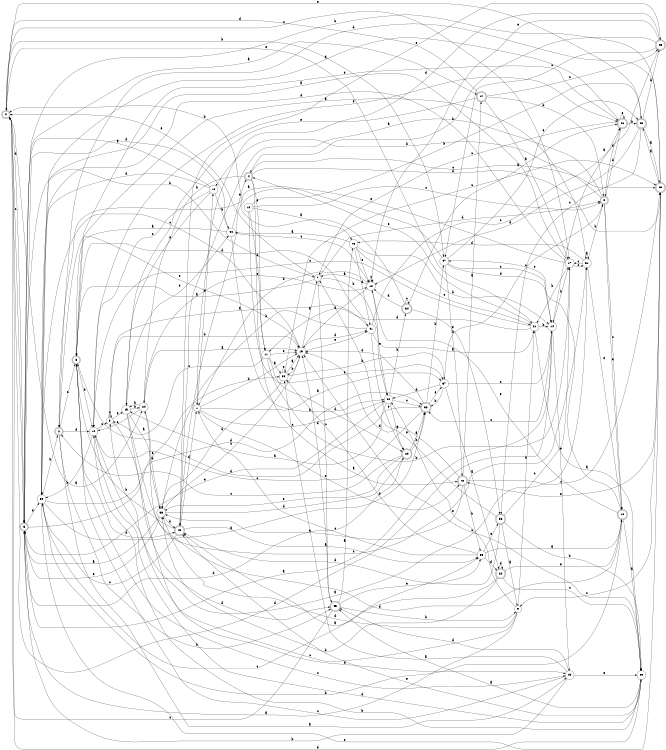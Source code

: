 digraph n39_2 {
__start0 [label="" shape="none"];

rankdir=LR;
size="8,5";

s0 [style="rounded,filled", color="black", fillcolor="white" shape="doublecircle", label="0"];
s1 [style="filled", color="black", fillcolor="white" shape="circle", label="1"];
s2 [style="rounded,filled", color="black", fillcolor="white" shape="doublecircle", label="2"];
s3 [style="filled", color="black", fillcolor="white" shape="circle", label="3"];
s4 [style="rounded,filled", color="black", fillcolor="white" shape="doublecircle", label="4"];
s5 [style="rounded,filled", color="black", fillcolor="white" shape="doublecircle", label="5"];
s6 [style="rounded,filled", color="black", fillcolor="white" shape="doublecircle", label="6"];
s7 [style="filled", color="black", fillcolor="white" shape="circle", label="7"];
s8 [style="rounded,filled", color="black", fillcolor="white" shape="doublecircle", label="8"];
s9 [style="filled", color="black", fillcolor="white" shape="circle", label="9"];
s10 [style="filled", color="black", fillcolor="white" shape="circle", label="10"];
s11 [style="filled", color="black", fillcolor="white" shape="circle", label="11"];
s12 [style="filled", color="black", fillcolor="white" shape="circle", label="12"];
s13 [style="filled", color="black", fillcolor="white" shape="circle", label="13"];
s14 [style="filled", color="black", fillcolor="white" shape="circle", label="14"];
s15 [style="filled", color="black", fillcolor="white" shape="circle", label="15"];
s16 [style="filled", color="black", fillcolor="white" shape="circle", label="16"];
s17 [style="filled", color="black", fillcolor="white" shape="circle", label="17"];
s18 [style="rounded,filled", color="black", fillcolor="white" shape="doublecircle", label="18"];
s19 [style="filled", color="black", fillcolor="white" shape="circle", label="19"];
s20 [style="rounded,filled", color="black", fillcolor="white" shape="doublecircle", label="20"];
s21 [style="filled", color="black", fillcolor="white" shape="circle", label="21"];
s22 [style="rounded,filled", color="black", fillcolor="white" shape="doublecircle", label="22"];
s23 [style="rounded,filled", color="black", fillcolor="white" shape="doublecircle", label="23"];
s24 [style="filled", color="black", fillcolor="white" shape="circle", label="24"];
s25 [style="rounded,filled", color="black", fillcolor="white" shape="doublecircle", label="25"];
s26 [style="rounded,filled", color="black", fillcolor="white" shape="doublecircle", label="26"];
s27 [style="rounded,filled", color="black", fillcolor="white" shape="doublecircle", label="27"];
s28 [style="rounded,filled", color="black", fillcolor="white" shape="doublecircle", label="28"];
s29 [style="filled", color="black", fillcolor="white" shape="circle", label="29"];
s30 [style="filled", color="black", fillcolor="white" shape="circle", label="30"];
s31 [style="filled", color="black", fillcolor="white" shape="circle", label="31"];
s32 [style="filled", color="black", fillcolor="white" shape="circle", label="32"];
s33 [style="filled", color="black", fillcolor="white" shape="circle", label="33"];
s34 [style="rounded,filled", color="black", fillcolor="white" shape="doublecircle", label="34"];
s35 [style="filled", color="black", fillcolor="white" shape="circle", label="35"];
s36 [style="rounded,filled", color="black", fillcolor="white" shape="doublecircle", label="36"];
s37 [style="filled", color="black", fillcolor="white" shape="circle", label="37"];
s38 [style="rounded,filled", color="black", fillcolor="white" shape="doublecircle", label="38"];
s39 [style="filled", color="black", fillcolor="white" shape="circle", label="39"];
s40 [style="filled", color="black", fillcolor="white" shape="circle", label="40"];
s41 [style="filled", color="black", fillcolor="white" shape="circle", label="41"];
s42 [style="rounded,filled", color="black", fillcolor="white" shape="doublecircle", label="42"];
s43 [style="rounded,filled", color="black", fillcolor="white" shape="doublecircle", label="43"];
s44 [style="filled", color="black", fillcolor="white" shape="circle", label="44"];
s45 [style="rounded,filled", color="black", fillcolor="white" shape="doublecircle", label="45"];
s46 [style="filled", color="black", fillcolor="white" shape="circle", label="46"];
s47 [style="filled", color="black", fillcolor="white" shape="circle", label="47"];
s0 -> s24 [label="a"];
s0 -> s47 [label="b"];
s0 -> s17 [label="c"];
s0 -> s5 [label="d"];
s0 -> s21 [label="e"];
s1 -> s37 [label="a"];
s1 -> s19 [label="b"];
s1 -> s32 [label="c"];
s1 -> s16 [label="d"];
s1 -> s42 [label="e"];
s2 -> s40 [label="a"];
s2 -> s45 [label="b"];
s2 -> s6 [label="c"];
s2 -> s10 [label="d"];
s2 -> s19 [label="e"];
s3 -> s41 [label="a"];
s3 -> s19 [label="b"];
s3 -> s3 [label="c"];
s3 -> s45 [label="d"];
s3 -> s15 [label="e"];
s4 -> s42 [label="a"];
s4 -> s24 [label="b"];
s4 -> s25 [label="c"];
s4 -> s25 [label="d"];
s4 -> s11 [label="e"];
s5 -> s27 [label="a"];
s5 -> s7 [label="b"];
s5 -> s0 [label="c"];
s5 -> s39 [label="d"];
s5 -> s30 [label="e"];
s6 -> s31 [label="a"];
s6 -> s10 [label="b"];
s6 -> s40 [label="c"];
s6 -> s43 [label="d"];
s6 -> s26 [label="e"];
s7 -> s6 [label="a"];
s7 -> s32 [label="b"];
s7 -> s45 [label="c"];
s7 -> s8 [label="d"];
s7 -> s0 [label="e"];
s8 -> s43 [label="a"];
s8 -> s16 [label="b"];
s8 -> s18 [label="c"];
s8 -> s26 [label="d"];
s8 -> s18 [label="e"];
s9 -> s5 [label="a"];
s9 -> s21 [label="b"];
s9 -> s3 [label="c"];
s9 -> s33 [label="d"];
s9 -> s32 [label="e"];
s10 -> s31 [label="a"];
s10 -> s39 [label="b"];
s10 -> s3 [label="c"];
s10 -> s29 [label="d"];
s10 -> s26 [label="e"];
s11 -> s30 [label="a"];
s11 -> s17 [label="b"];
s11 -> s3 [label="c"];
s11 -> s20 [label="d"];
s11 -> s19 [label="e"];
s12 -> s7 [label="a"];
s12 -> s1 [label="b"];
s12 -> s12 [label="c"];
s12 -> s19 [label="d"];
s12 -> s32 [label="e"];
s13 -> s46 [label="a"];
s13 -> s23 [label="b"];
s13 -> s8 [label="c"];
s13 -> s11 [label="d"];
s13 -> s37 [label="e"];
s14 -> s5 [label="a"];
s14 -> s17 [label="b"];
s14 -> s38 [label="c"];
s14 -> s0 [label="d"];
s14 -> s40 [label="e"];
s15 -> s33 [label="a"];
s15 -> s24 [label="b"];
s15 -> s31 [label="c"];
s15 -> s40 [label="d"];
s15 -> s44 [label="e"];
s16 -> s5 [label="a"];
s16 -> s44 [label="b"];
s16 -> s10 [label="c"];
s16 -> s39 [label="d"];
s16 -> s15 [label="e"];
s17 -> s39 [label="a"];
s17 -> s21 [label="b"];
s17 -> s31 [label="c"];
s17 -> s39 [label="d"];
s17 -> s43 [label="e"];
s18 -> s29 [label="a"];
s18 -> s39 [label="b"];
s18 -> s47 [label="c"];
s18 -> s24 [label="d"];
s18 -> s12 [label="e"];
s19 -> s7 [label="a"];
s19 -> s30 [label="b"];
s19 -> s39 [label="c"];
s19 -> s41 [label="d"];
s19 -> s41 [label="e"];
s20 -> s38 [label="a"];
s20 -> s38 [label="b"];
s20 -> s2 [label="c"];
s20 -> s5 [label="d"];
s20 -> s33 [label="e"];
s21 -> s29 [label="a"];
s21 -> s14 [label="b"];
s21 -> s10 [label="c"];
s21 -> s11 [label="d"];
s21 -> s4 [label="e"];
s22 -> s43 [label="a"];
s22 -> s33 [label="b"];
s22 -> s29 [label="c"];
s22 -> s22 [label="d"];
s22 -> s18 [label="e"];
s23 -> s25 [label="a"];
s23 -> s28 [label="b"];
s23 -> s36 [label="c"];
s23 -> s12 [label="d"];
s23 -> s0 [label="e"];
s24 -> s19 [label="a"];
s24 -> s15 [label="b"];
s24 -> s10 [label="c"];
s24 -> s33 [label="d"];
s24 -> s12 [label="e"];
s25 -> s23 [label="a"];
s25 -> s5 [label="b"];
s25 -> s9 [label="c"];
s25 -> s2 [label="d"];
s25 -> s42 [label="e"];
s26 -> s39 [label="a"];
s26 -> s23 [label="b"];
s26 -> s7 [label="c"];
s26 -> s8 [label="d"];
s26 -> s26 [label="e"];
s27 -> s17 [label="a"];
s27 -> s8 [label="b"];
s27 -> s28 [label="c"];
s27 -> s0 [label="d"];
s27 -> s15 [label="e"];
s28 -> s14 [label="a"];
s28 -> s4 [label="b"];
s28 -> s47 [label="c"];
s28 -> s1 [label="d"];
s28 -> s12 [label="e"];
s29 -> s45 [label="a"];
s29 -> s10 [label="b"];
s29 -> s19 [label="c"];
s29 -> s0 [label="d"];
s29 -> s43 [label="e"];
s30 -> s19 [label="a"];
s30 -> s37 [label="b"];
s30 -> s25 [label="c"];
s30 -> s33 [label="d"];
s30 -> s30 [label="e"];
s31 -> s31 [label="a"];
s31 -> s8 [label="b"];
s31 -> s17 [label="c"];
s31 -> s46 [label="d"];
s31 -> s18 [label="e"];
s32 -> s20 [label="a"];
s32 -> s34 [label="b"];
s32 -> s38 [label="c"];
s32 -> s6 [label="d"];
s32 -> s5 [label="e"];
s33 -> s5 [label="a"];
s33 -> s43 [label="b"];
s33 -> s19 [label="c"];
s33 -> s20 [label="d"];
s33 -> s5 [label="e"];
s34 -> s26 [label="a"];
s34 -> s0 [label="b"];
s34 -> s34 [label="c"];
s34 -> s12 [label="d"];
s34 -> s36 [label="e"];
s35 -> s18 [label="a"];
s35 -> s30 [label="b"];
s35 -> s1 [label="c"];
s35 -> s22 [label="d"];
s35 -> s36 [label="e"];
s36 -> s9 [label="a"];
s36 -> s29 [label="b"];
s36 -> s17 [label="c"];
s36 -> s43 [label="d"];
s36 -> s7 [label="e"];
s37 -> s22 [label="a"];
s37 -> s38 [label="b"];
s37 -> s8 [label="c"];
s37 -> s32 [label="d"];
s37 -> s14 [label="e"];
s38 -> s15 [label="a"];
s38 -> s47 [label="b"];
s38 -> s10 [label="c"];
s38 -> s19 [label="d"];
s38 -> s37 [label="e"];
s39 -> s38 [label="a"];
s39 -> s2 [label="b"];
s39 -> s35 [label="c"];
s39 -> s38 [label="d"];
s39 -> s25 [label="e"];
s40 -> s30 [label="a"];
s40 -> s5 [label="b"];
s40 -> s6 [label="c"];
s40 -> s45 [label="d"];
s40 -> s29 [label="e"];
s41 -> s21 [label="a"];
s41 -> s33 [label="b"];
s41 -> s26 [label="c"];
s41 -> s6 [label="d"];
s41 -> s20 [label="e"];
s42 -> s27 [label="a"];
s42 -> s35 [label="b"];
s42 -> s25 [label="c"];
s42 -> s19 [label="d"];
s42 -> s33 [label="e"];
s43 -> s35 [label="a"];
s43 -> s6 [label="b"];
s43 -> s39 [label="c"];
s43 -> s1 [label="d"];
s43 -> s28 [label="e"];
s44 -> s6 [label="a"];
s44 -> s32 [label="b"];
s44 -> s12 [label="c"];
s44 -> s5 [label="d"];
s44 -> s4 [label="e"];
s45 -> s46 [label="a"];
s45 -> s9 [label="b"];
s45 -> s0 [label="c"];
s45 -> s19 [label="d"];
s45 -> s35 [label="e"];
s46 -> s44 [label="a"];
s46 -> s14 [label="b"];
s46 -> s21 [label="c"];
s46 -> s41 [label="d"];
s46 -> s12 [label="e"];
s47 -> s2 [label="a"];
s47 -> s42 [label="b"];
s47 -> s14 [label="c"];
s47 -> s14 [label="d"];
s47 -> s23 [label="e"];

}
